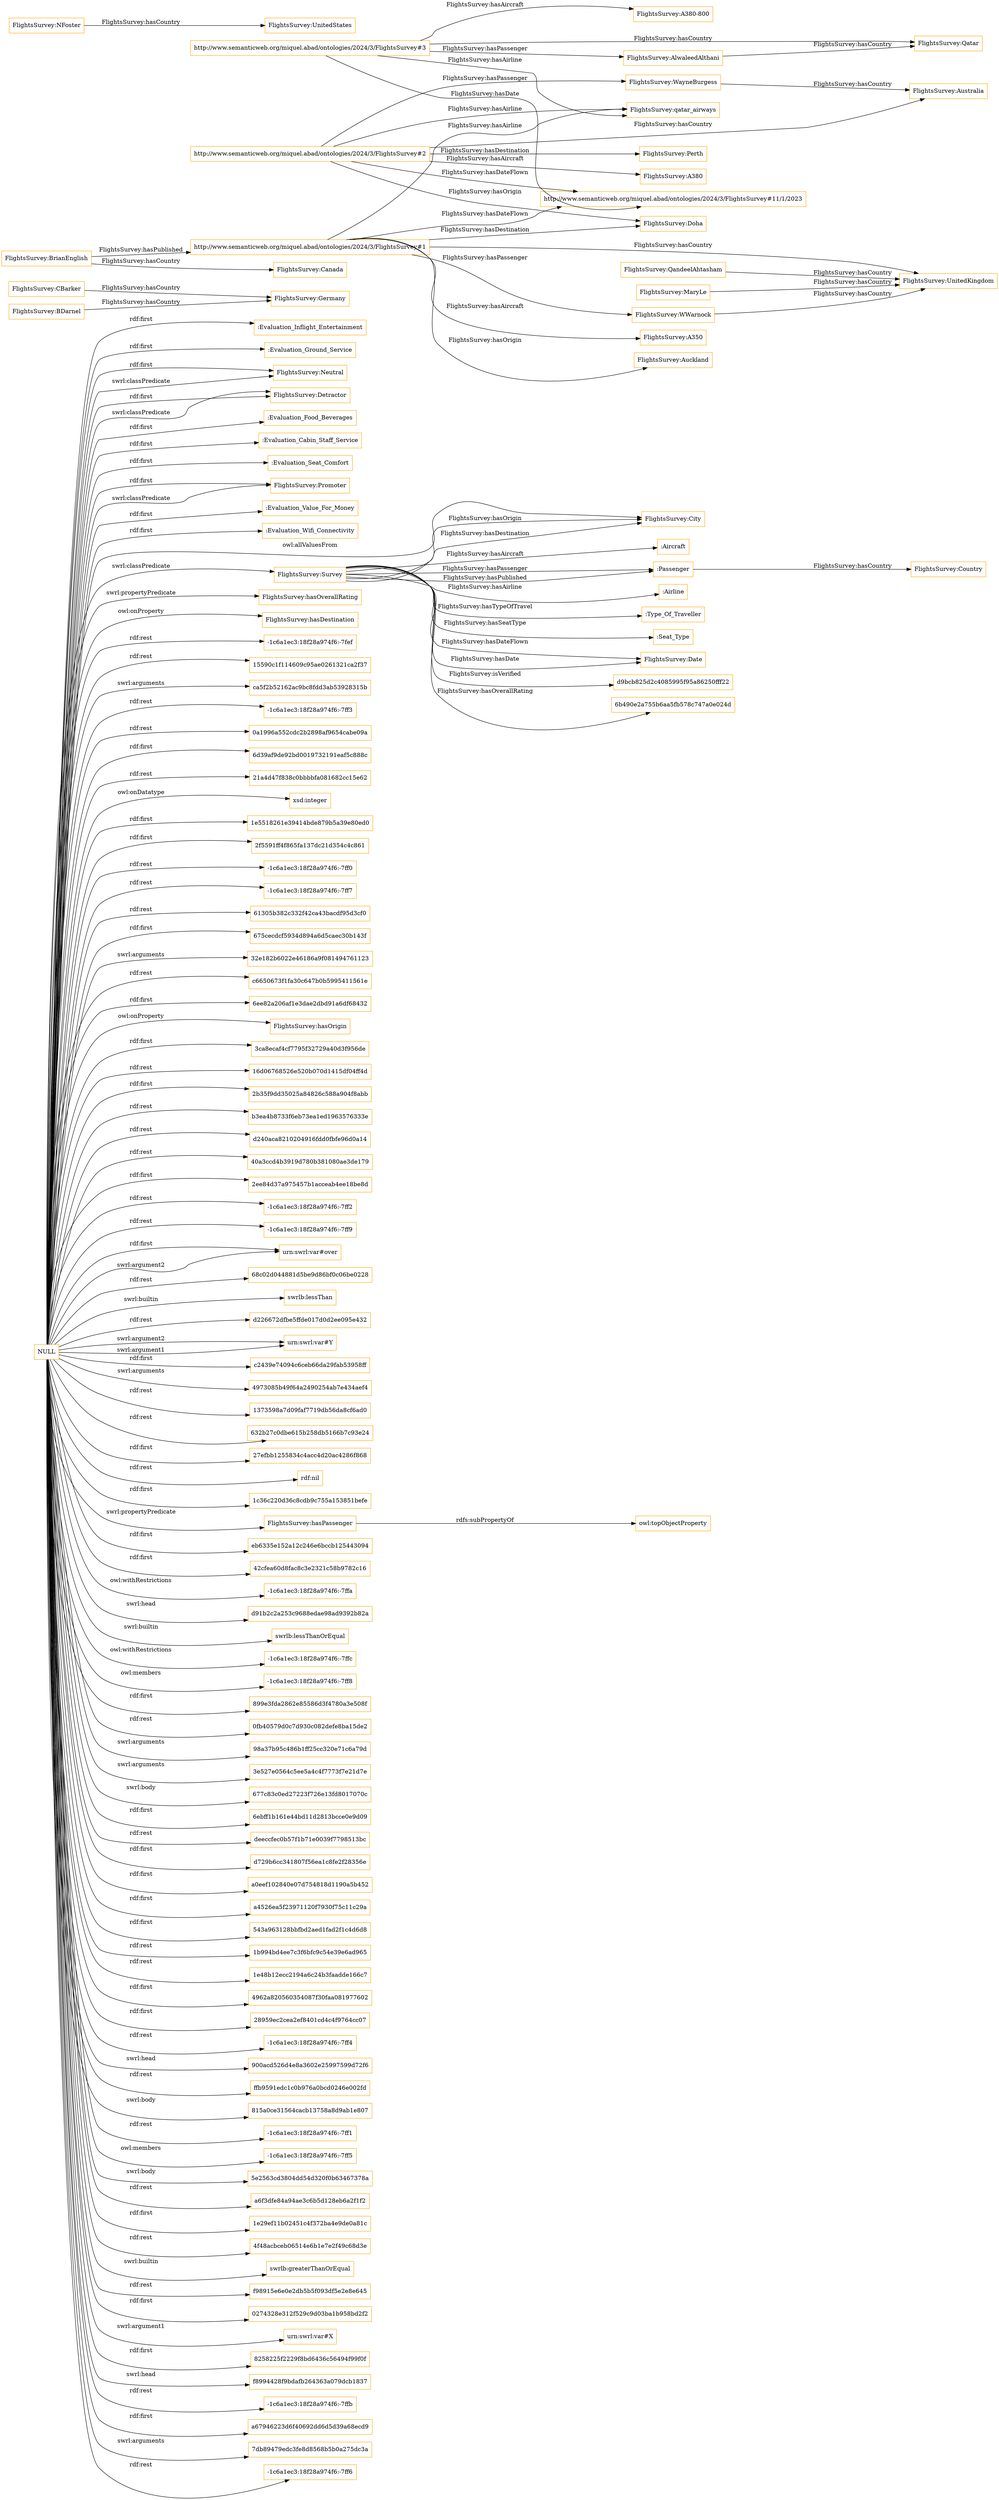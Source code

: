 digraph ar2dtool_diagram { 
rankdir=LR;
size="1501"
node [shape = rectangle, color="orange"]; ":Evaluation_Inflight_Entertainment" ":Evaluation_Ground_Service" "FlightsSurvey:Neutral" "FlightsSurvey:Detractor" ":Evaluation_Food_Beverages" ":Evaluation_Cabin_Staff_Service" ":Aircraft" ":Evaluation_Seat_Comfort" ":Passenger" "FlightsSurvey:Promoter" ":Evaluation_Value_For_Money" ":Airline" ":Type_Of_Traveller" "FlightsSurvey:Country" ":Evaluation_Wifi_Connectivity" "FlightsSurvey:City" ":Seat_Type" "FlightsSurvey:Date" "FlightsSurvey:Survey" ; /*classes style*/
	"NULL" -> "FlightsSurvey:hasOverallRating" [ label = "swrl:propertyPredicate" ];
	"NULL" -> "FlightsSurvey:hasDestination" [ label = "owl:onProperty" ];
	"NULL" -> "-1c6a1ec3:18f28a974f6:-7fef" [ label = "rdf:rest" ];
	"NULL" -> "15590c1f114609c95ae0261321ca2f37" [ label = "rdf:rest" ];
	"NULL" -> "ca5f2b52162ac9bc8fdd3ab53928315b" [ label = "swrl:arguments" ];
	"NULL" -> "-1c6a1ec3:18f28a974f6:-7ff3" [ label = "rdf:rest" ];
	"NULL" -> "0a1996a552cdc2b2898af9654cabe09a" [ label = "rdf:rest" ];
	"NULL" -> "6d39af9de92bd0019732191eaf5c888c" [ label = "rdf:first" ];
	"NULL" -> "21a4d47f838c0bbbbfa081682cc15e62" [ label = "rdf:rest" ];
	"NULL" -> "xsd:integer" [ label = "owl:onDatatype" ];
	"NULL" -> "1e5518261e39414bde879b5a39e80ed0" [ label = "rdf:first" ];
	"NULL" -> "2f5591ff4f865fa137dc21d354c4c861" [ label = "rdf:first" ];
	"NULL" -> "-1c6a1ec3:18f28a974f6:-7ff0" [ label = "rdf:rest" ];
	"NULL" -> "-1c6a1ec3:18f28a974f6:-7ff7" [ label = "rdf:rest" ];
	"NULL" -> "FlightsSurvey:Promoter" [ label = "rdf:first" ];
	"NULL" -> "61305b382c332f42ca43bacdf95d3cf0" [ label = "rdf:rest" ];
	"NULL" -> "675cecdcf5934d894a6d5caec30b143f" [ label = "rdf:first" ];
	"NULL" -> "32e182b6022e46186a9f081494761123" [ label = "swrl:arguments" ];
	"NULL" -> "c6650673f1fa30c647b0b5995411561e" [ label = "rdf:rest" ];
	"NULL" -> "6ee82a206af1e3dae2dbd91a6df68432" [ label = "rdf:first" ];
	"NULL" -> "FlightsSurvey:Neutral" [ label = "rdf:first" ];
	"NULL" -> "FlightsSurvey:hasOrigin" [ label = "owl:onProperty" ];
	"NULL" -> "3ca8ecaf4cf7795f32729a40d3f956de" [ label = "rdf:first" ];
	"NULL" -> "16d06768526e520b070d1415df04ff4d" [ label = "rdf:rest" ];
	"NULL" -> "2b35f9dd35025a84826c588a904f8abb" [ label = "rdf:first" ];
	"NULL" -> "b3ea4b8733f6eb73ea1ed1963576333e" [ label = "rdf:rest" ];
	"NULL" -> ":Evaluation_Food_Beverages" [ label = "rdf:first" ];
	"NULL" -> "d240aca8210204916fdd0fbfe96d0a14" [ label = "rdf:rest" ];
	"NULL" -> "40a3ccd4b3919d780b381080ae3de179" [ label = "rdf:rest" ];
	"NULL" -> "2ee84d37a975457b1acceab4ee18be8d" [ label = "rdf:first" ];
	"NULL" -> ":Evaluation_Value_For_Money" [ label = "rdf:first" ];
	"NULL" -> "-1c6a1ec3:18f28a974f6:-7ff2" [ label = "rdf:rest" ];
	"NULL" -> "-1c6a1ec3:18f28a974f6:-7ff9" [ label = "rdf:rest" ];
	"NULL" -> "urn:swrl:var#over" [ label = "rdf:first" ];
	"NULL" -> "68c02d044881d5be9d86bf0c06be0228" [ label = "rdf:rest" ];
	"NULL" -> "FlightsSurvey:Neutral" [ label = "swrl:classPredicate" ];
	"NULL" -> "swrlb:lessThan" [ label = "swrl:builtin" ];
	"NULL" -> "d226672dfbe5ffde017d0d2ee095e432" [ label = "rdf:rest" ];
	"NULL" -> "urn:swrl:var#Y" [ label = "swrl:argument2" ];
	"NULL" -> "c2439e74094c6ceb66da29fab53958ff" [ label = "rdf:first" ];
	"NULL" -> ":Evaluation_Inflight_Entertainment" [ label = "rdf:first" ];
	"NULL" -> "4973085b49f64a2490254ab7e434aef4" [ label = "swrl:arguments" ];
	"NULL" -> "1373598a7d09faf7719db56da8cf6ad0" [ label = "rdf:rest" ];
	"NULL" -> "632b27c0dbe615b258db5166b7c93e24" [ label = "rdf:rest" ];
	"NULL" -> "27efbb1255834c4acc4d20ac4286f868" [ label = "rdf:first" ];
	"NULL" -> "rdf:nil" [ label = "rdf:rest" ];
	"NULL" -> "1c36c220d36c8cdb9c755a153851befe" [ label = "rdf:first" ];
	"NULL" -> "FlightsSurvey:hasPassenger" [ label = "swrl:propertyPredicate" ];
	"NULL" -> "eb6335e152a12c246e6bccb125443094" [ label = "rdf:first" ];
	"NULL" -> "42cfea60d8fac8c3e2321c58b9782c16" [ label = "rdf:first" ];
	"NULL" -> "-1c6a1ec3:18f28a974f6:-7ffa" [ label = "owl:withRestrictions" ];
	"NULL" -> "d91b2c2a253c9688edae98ad9392b82a" [ label = "swrl:head" ];
	"NULL" -> "swrlb:lessThanOrEqual" [ label = "swrl:builtin" ];
	"NULL" -> "-1c6a1ec3:18f28a974f6:-7ffc" [ label = "owl:withRestrictions" ];
	"NULL" -> "-1c6a1ec3:18f28a974f6:-7ff8" [ label = "owl:members" ];
	"NULL" -> "899e3fda2862e85586d3f4780a3e508f" [ label = "rdf:first" ];
	"NULL" -> "0fb40579d0c7d930c082defe8ba15de2" [ label = "rdf:rest" ];
	"NULL" -> "98a37b95c486b1ff25cc320e71c6a79d" [ label = "swrl:arguments" ];
	"NULL" -> "3e527e0564c5ee5a4c4f7773f7e21d7e" [ label = "swrl:arguments" ];
	"NULL" -> "677c83c0ed27223f726e13fd8017070c" [ label = "swrl:body" ];
	"NULL" -> "6ebff1b161e44bd11d2813bcce0e9d09" [ label = "rdf:first" ];
	"NULL" -> "deeccfec0b57f1b71e0039f7798513bc" [ label = "rdf:rest" ];
	"NULL" -> "d729b6cc341807f56ea1c8fe2f28356e" [ label = "rdf:first" ];
	"NULL" -> "a0eef102840e07d754818d1190a5b452" [ label = "rdf:first" ];
	"NULL" -> "a4526ea5f23971120f7930f75c11c29a" [ label = "rdf:first" ];
	"NULL" -> "FlightsSurvey:Detractor" [ label = "rdf:first" ];
	"NULL" -> "urn:swrl:var#Y" [ label = "swrl:argument1" ];
	"NULL" -> "543a963128bbfbd2aed1fad2f1c4d6d8" [ label = "rdf:first" ];
	"NULL" -> "urn:swrl:var#over" [ label = "swrl:argument2" ];
	"NULL" -> "1b994bd4ee7c3f6bfc9c54e39e6ad965" [ label = "rdf:rest" ];
	"NULL" -> "1e48b12ecc2194a6c24b3faadde166c7" [ label = "rdf:rest" ];
	"NULL" -> ":Evaluation_Cabin_Staff_Service" [ label = "rdf:first" ];
	"NULL" -> "4962a820560354087f30faa081977602" [ label = "rdf:first" ];
	"NULL" -> "FlightsSurvey:Survey" [ label = "swrl:classPredicate" ];
	"NULL" -> "28959ec2cea2ef8401cd4c4f9764cc07" [ label = "rdf:first" ];
	"NULL" -> "-1c6a1ec3:18f28a974f6:-7ff4" [ label = "rdf:rest" ];
	"NULL" -> "900acd526d4e8a3602e25997599d72f6" [ label = "swrl:head" ];
	"NULL" -> "ffb9591edc1c0b976a0bcd0246e002fd" [ label = "rdf:rest" ];
	"NULL" -> "815a0ce31564cacb13758a8d9ab1e807" [ label = "swrl:body" ];
	"NULL" -> "-1c6a1ec3:18f28a974f6:-7ff1" [ label = "rdf:rest" ];
	"NULL" -> ":Evaluation_Wifi_Connectivity" [ label = "rdf:first" ];
	"NULL" -> "-1c6a1ec3:18f28a974f6:-7ff5" [ label = "owl:members" ];
	"NULL" -> "FlightsSurvey:City" [ label = "owl:allValuesFrom" ];
	"NULL" -> "5e2563cd3804dd54d320f0b63467378a" [ label = "swrl:body" ];
	"NULL" -> "a6f3dfe84a94ae3c6b5d128eb6a2f1f2" [ label = "rdf:rest" ];
	"NULL" -> "1e29ef11b02451c4f372ba4e9de0a81c" [ label = "rdf:first" ];
	"NULL" -> "4f48acbceb06514e6b1e7e2f49c68d3e" [ label = "rdf:rest" ];
	"NULL" -> "swrlb:greaterThanOrEqual" [ label = "swrl:builtin" ];
	"NULL" -> "f98915e6e0e2db5b5f093df5e2e8e645" [ label = "rdf:rest" ];
	"NULL" -> "0274328e312f529c9d03ba1b958bd2f2" [ label = "rdf:first" ];
	"NULL" -> "FlightsSurvey:Promoter" [ label = "swrl:classPredicate" ];
	"NULL" -> "urn:swrl:var#X" [ label = "swrl:argument1" ];
	"NULL" -> "8258225f2229f8bd6436c56494f99f0f" [ label = "rdf:first" ];
	"NULL" -> ":Evaluation_Ground_Service" [ label = "rdf:first" ];
	"NULL" -> "f8994428f9bdafb264363a079dcb1837" [ label = "swrl:head" ];
	"NULL" -> ":Evaluation_Seat_Comfort" [ label = "rdf:first" ];
	"NULL" -> "-1c6a1ec3:18f28a974f6:-7ffb" [ label = "rdf:rest" ];
	"NULL" -> "a67946223d6f40692dd6d5d39a68ecd9" [ label = "rdf:first" ];
	"NULL" -> "7db89479edc3fe8d8568b5b0a275dc3a" [ label = "swrl:arguments" ];
	"NULL" -> "FlightsSurvey:Detractor" [ label = "swrl:classPredicate" ];
	"NULL" -> "-1c6a1ec3:18f28a974f6:-7ff6" [ label = "rdf:rest" ];
	"FlightsSurvey:CBarker" -> "FlightsSurvey:Germany" [ label = "FlightsSurvey:hasCountry" ];
	"FlightsSurvey:hasPassenger" -> "owl:topObjectProperty" [ label = "rdfs:subPropertyOf" ];
	"FlightsSurvey:MaryLe" -> "FlightsSurvey:UnitedKingdom" [ label = "FlightsSurvey:hasCountry" ];
	"FlightsSurvey:BrianEnglish" -> "http://www.semanticweb.org/miquel.abad/ontologies/2024/3/FlightsSurvey#1" [ label = "FlightsSurvey:hasPublished" ];
	"FlightsSurvey:BrianEnglish" -> "FlightsSurvey:Canada" [ label = "FlightsSurvey:hasCountry" ];
	"FlightsSurvey:WayneBurgess" -> "FlightsSurvey:Australia" [ label = "FlightsSurvey:hasCountry" ];
	"FlightsSurvey:QandeelAhtasham" -> "FlightsSurvey:UnitedKingdom" [ label = "FlightsSurvey:hasCountry" ];
	"http://www.semanticweb.org/miquel.abad/ontologies/2024/3/FlightsSurvey#3" -> "FlightsSurvey:AlwaleedAlthani" [ label = "FlightsSurvey:hasPassenger" ];
	"http://www.semanticweb.org/miquel.abad/ontologies/2024/3/FlightsSurvey#3" -> "http://www.semanticweb.org/miquel.abad/ontologies/2024/3/FlightsSurvey#11/1/2023" [ label = "FlightsSurvey:hasDate" ];
	"http://www.semanticweb.org/miquel.abad/ontologies/2024/3/FlightsSurvey#3" -> "FlightsSurvey:Qatar" [ label = "FlightsSurvey:hasCountry" ];
	"http://www.semanticweb.org/miquel.abad/ontologies/2024/3/FlightsSurvey#3" -> "FlightsSurvey:qatar_airways" [ label = "FlightsSurvey:hasAirline" ];
	"http://www.semanticweb.org/miquel.abad/ontologies/2024/3/FlightsSurvey#3" -> "FlightsSurvey:A380-800" [ label = "FlightsSurvey:hasAircraft" ];
	"FlightsSurvey:BDarnel" -> "FlightsSurvey:Germany" [ label = "FlightsSurvey:hasCountry" ];
	"FlightsSurvey:WWarnock" -> "FlightsSurvey:UnitedKingdom" [ label = "FlightsSurvey:hasCountry" ];
	"http://www.semanticweb.org/miquel.abad/ontologies/2024/3/FlightsSurvey#2" -> "FlightsSurvey:qatar_airways" [ label = "FlightsSurvey:hasAirline" ];
	"http://www.semanticweb.org/miquel.abad/ontologies/2024/3/FlightsSurvey#2" -> "FlightsSurvey:A380" [ label = "FlightsSurvey:hasAircraft" ];
	"http://www.semanticweb.org/miquel.abad/ontologies/2024/3/FlightsSurvey#2" -> "FlightsSurvey:Perth" [ label = "FlightsSurvey:hasDestination" ];
	"http://www.semanticweb.org/miquel.abad/ontologies/2024/3/FlightsSurvey#2" -> "http://www.semanticweb.org/miquel.abad/ontologies/2024/3/FlightsSurvey#11/1/2023" [ label = "FlightsSurvey:hasDateFlown" ];
	"http://www.semanticweb.org/miquel.abad/ontologies/2024/3/FlightsSurvey#2" -> "FlightsSurvey:Doha" [ label = "FlightsSurvey:hasOrigin" ];
	"http://www.semanticweb.org/miquel.abad/ontologies/2024/3/FlightsSurvey#2" -> "FlightsSurvey:WayneBurgess" [ label = "FlightsSurvey:hasPassenger" ];
	"http://www.semanticweb.org/miquel.abad/ontologies/2024/3/FlightsSurvey#2" -> "FlightsSurvey:Australia" [ label = "FlightsSurvey:hasCountry" ];
	"FlightsSurvey:AlwaleedAlthani" -> "FlightsSurvey:Qatar" [ label = "FlightsSurvey:hasCountry" ];
	"FlightsSurvey:NFoster" -> "FlightsSurvey:UnitedStates" [ label = "FlightsSurvey:hasCountry" ];
	"http://www.semanticweb.org/miquel.abad/ontologies/2024/3/FlightsSurvey#1" -> "FlightsSurvey:qatar_airways" [ label = "FlightsSurvey:hasAirline" ];
	"http://www.semanticweb.org/miquel.abad/ontologies/2024/3/FlightsSurvey#1" -> "FlightsSurvey:WWarnock" [ label = "FlightsSurvey:hasPassenger" ];
	"http://www.semanticweb.org/miquel.abad/ontologies/2024/3/FlightsSurvey#1" -> "FlightsSurvey:Doha" [ label = "FlightsSurvey:hasDestination" ];
	"http://www.semanticweb.org/miquel.abad/ontologies/2024/3/FlightsSurvey#1" -> "http://www.semanticweb.org/miquel.abad/ontologies/2024/3/FlightsSurvey#11/1/2023" [ label = "FlightsSurvey:hasDateFlown" ];
	"http://www.semanticweb.org/miquel.abad/ontologies/2024/3/FlightsSurvey#1" -> "FlightsSurvey:A350" [ label = "FlightsSurvey:hasAircraft" ];
	"http://www.semanticweb.org/miquel.abad/ontologies/2024/3/FlightsSurvey#1" -> "FlightsSurvey:Auckland" [ label = "FlightsSurvey:hasOrigin" ];
	"http://www.semanticweb.org/miquel.abad/ontologies/2024/3/FlightsSurvey#1" -> "FlightsSurvey:UnitedKingdom" [ label = "FlightsSurvey:hasCountry" ];
	"FlightsSurvey:Survey" -> "FlightsSurvey:Date" [ label = "FlightsSurvey:hasDateFlown" ];
	"FlightsSurvey:Survey" -> ":Passenger" [ label = "FlightsSurvey:hasPassenger" ];
	"FlightsSurvey:Survey" -> "FlightsSurvey:Date" [ label = "FlightsSurvey:hasDate" ];
	"FlightsSurvey:Survey" -> "FlightsSurvey:City" [ label = "FlightsSurvey:hasOrigin" ];
	"FlightsSurvey:Survey" -> ":Passenger" [ label = "FlightsSurvey:hasPublished" ];
	"FlightsSurvey:Survey" -> "FlightsSurvey:City" [ label = "FlightsSurvey:hasDestination" ];
	":Passenger" -> "FlightsSurvey:Country" [ label = "FlightsSurvey:hasCountry" ];
	"FlightsSurvey:Survey" -> ":Type_Of_Traveller" [ label = "FlightsSurvey:hasTypeOfTravel" ];
	"FlightsSurvey:Survey" -> ":Airline" [ label = "FlightsSurvey:hasAirline" ];
	"FlightsSurvey:Survey" -> "d9bcb825d2c4085995f95a86250fff22" [ label = "FlightsSurvey:isVerified" ];
	"FlightsSurvey:Survey" -> ":Aircraft" [ label = "FlightsSurvey:hasAircraft" ];
	"FlightsSurvey:Survey" -> "6b490e2a755b6aa5fb578c747a0e024d" [ label = "FlightsSurvey:hasOverallRating" ];
	"FlightsSurvey:Survey" -> ":Seat_Type" [ label = "FlightsSurvey:hasSeatType" ];

}
